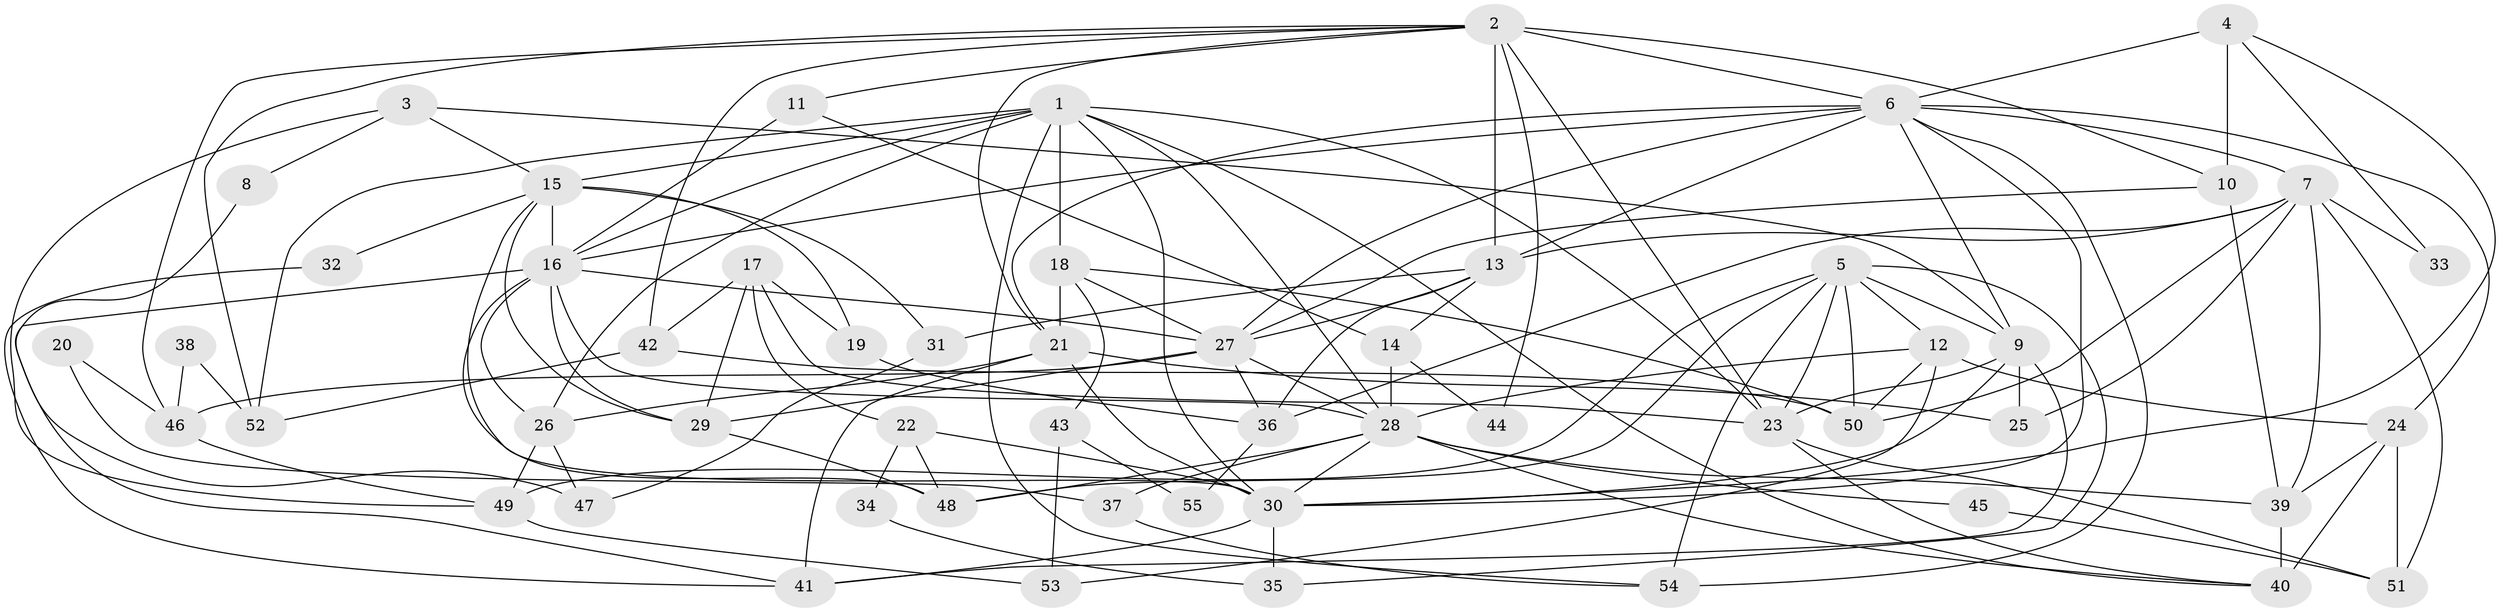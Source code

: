 // original degree distribution, {5: 0.22727272727272727, 4: 0.3181818181818182, 2: 0.13636363636363635, 7: 0.045454545454545456, 3: 0.21818181818181817, 6: 0.045454545454545456, 8: 0.00909090909090909}
// Generated by graph-tools (version 1.1) at 2025/36/03/09/25 02:36:06]
// undirected, 55 vertices, 137 edges
graph export_dot {
graph [start="1"]
  node [color=gray90,style=filled];
  1;
  2;
  3;
  4;
  5;
  6;
  7;
  8;
  9;
  10;
  11;
  12;
  13;
  14;
  15;
  16;
  17;
  18;
  19;
  20;
  21;
  22;
  23;
  24;
  25;
  26;
  27;
  28;
  29;
  30;
  31;
  32;
  33;
  34;
  35;
  36;
  37;
  38;
  39;
  40;
  41;
  42;
  43;
  44;
  45;
  46;
  47;
  48;
  49;
  50;
  51;
  52;
  53;
  54;
  55;
  1 -- 15 [weight=2.0];
  1 -- 16 [weight=1.0];
  1 -- 18 [weight=1.0];
  1 -- 23 [weight=2.0];
  1 -- 26 [weight=1.0];
  1 -- 28 [weight=1.0];
  1 -- 30 [weight=2.0];
  1 -- 40 [weight=1.0];
  1 -- 52 [weight=1.0];
  1 -- 54 [weight=1.0];
  2 -- 6 [weight=3.0];
  2 -- 10 [weight=1.0];
  2 -- 11 [weight=2.0];
  2 -- 13 [weight=1.0];
  2 -- 21 [weight=1.0];
  2 -- 23 [weight=1.0];
  2 -- 42 [weight=1.0];
  2 -- 44 [weight=1.0];
  2 -- 46 [weight=1.0];
  2 -- 52 [weight=1.0];
  3 -- 8 [weight=1.0];
  3 -- 9 [weight=1.0];
  3 -- 15 [weight=1.0];
  3 -- 49 [weight=1.0];
  4 -- 6 [weight=2.0];
  4 -- 10 [weight=1.0];
  4 -- 30 [weight=1.0];
  4 -- 33 [weight=1.0];
  5 -- 9 [weight=1.0];
  5 -- 12 [weight=1.0];
  5 -- 23 [weight=1.0];
  5 -- 35 [weight=1.0];
  5 -- 48 [weight=1.0];
  5 -- 49 [weight=1.0];
  5 -- 50 [weight=1.0];
  5 -- 54 [weight=1.0];
  6 -- 7 [weight=1.0];
  6 -- 9 [weight=1.0];
  6 -- 13 [weight=1.0];
  6 -- 16 [weight=1.0];
  6 -- 21 [weight=1.0];
  6 -- 24 [weight=1.0];
  6 -- 27 [weight=2.0];
  6 -- 30 [weight=1.0];
  6 -- 54 [weight=2.0];
  7 -- 13 [weight=1.0];
  7 -- 25 [weight=1.0];
  7 -- 33 [weight=1.0];
  7 -- 36 [weight=1.0];
  7 -- 39 [weight=1.0];
  7 -- 50 [weight=1.0];
  7 -- 51 [weight=2.0];
  8 -- 47 [weight=1.0];
  9 -- 23 [weight=1.0];
  9 -- 25 [weight=4.0];
  9 -- 30 [weight=1.0];
  9 -- 41 [weight=1.0];
  10 -- 27 [weight=1.0];
  10 -- 39 [weight=1.0];
  11 -- 14 [weight=1.0];
  11 -- 16 [weight=1.0];
  12 -- 24 [weight=1.0];
  12 -- 28 [weight=1.0];
  12 -- 50 [weight=1.0];
  12 -- 53 [weight=1.0];
  13 -- 14 [weight=1.0];
  13 -- 27 [weight=2.0];
  13 -- 31 [weight=1.0];
  13 -- 36 [weight=2.0];
  14 -- 28 [weight=2.0];
  14 -- 44 [weight=1.0];
  15 -- 16 [weight=4.0];
  15 -- 19 [weight=1.0];
  15 -- 29 [weight=1.0];
  15 -- 30 [weight=2.0];
  15 -- 31 [weight=1.0];
  15 -- 32 [weight=1.0];
  16 -- 26 [weight=1.0];
  16 -- 27 [weight=1.0];
  16 -- 28 [weight=1.0];
  16 -- 29 [weight=1.0];
  16 -- 41 [weight=1.0];
  16 -- 48 [weight=1.0];
  17 -- 19 [weight=1.0];
  17 -- 22 [weight=1.0];
  17 -- 23 [weight=1.0];
  17 -- 29 [weight=1.0];
  17 -- 42 [weight=1.0];
  18 -- 21 [weight=2.0];
  18 -- 27 [weight=1.0];
  18 -- 43 [weight=1.0];
  18 -- 50 [weight=1.0];
  19 -- 36 [weight=1.0];
  20 -- 37 [weight=1.0];
  20 -- 46 [weight=1.0];
  21 -- 25 [weight=4.0];
  21 -- 26 [weight=1.0];
  21 -- 30 [weight=1.0];
  21 -- 41 [weight=1.0];
  22 -- 30 [weight=1.0];
  22 -- 34 [weight=1.0];
  22 -- 48 [weight=1.0];
  23 -- 40 [weight=1.0];
  23 -- 51 [weight=1.0];
  24 -- 39 [weight=1.0];
  24 -- 40 [weight=2.0];
  24 -- 51 [weight=1.0];
  26 -- 47 [weight=1.0];
  26 -- 49 [weight=1.0];
  27 -- 28 [weight=1.0];
  27 -- 29 [weight=2.0];
  27 -- 36 [weight=1.0];
  27 -- 46 [weight=1.0];
  28 -- 30 [weight=1.0];
  28 -- 37 [weight=1.0];
  28 -- 39 [weight=1.0];
  28 -- 40 [weight=2.0];
  28 -- 45 [weight=1.0];
  28 -- 48 [weight=1.0];
  29 -- 48 [weight=1.0];
  30 -- 35 [weight=1.0];
  30 -- 41 [weight=1.0];
  31 -- 47 [weight=1.0];
  32 -- 41 [weight=1.0];
  34 -- 35 [weight=1.0];
  36 -- 55 [weight=1.0];
  37 -- 54 [weight=1.0];
  38 -- 46 [weight=1.0];
  38 -- 52 [weight=1.0];
  39 -- 40 [weight=3.0];
  42 -- 50 [weight=1.0];
  42 -- 52 [weight=1.0];
  43 -- 53 [weight=1.0];
  43 -- 55 [weight=1.0];
  45 -- 51 [weight=1.0];
  46 -- 49 [weight=1.0];
  49 -- 53 [weight=1.0];
}
